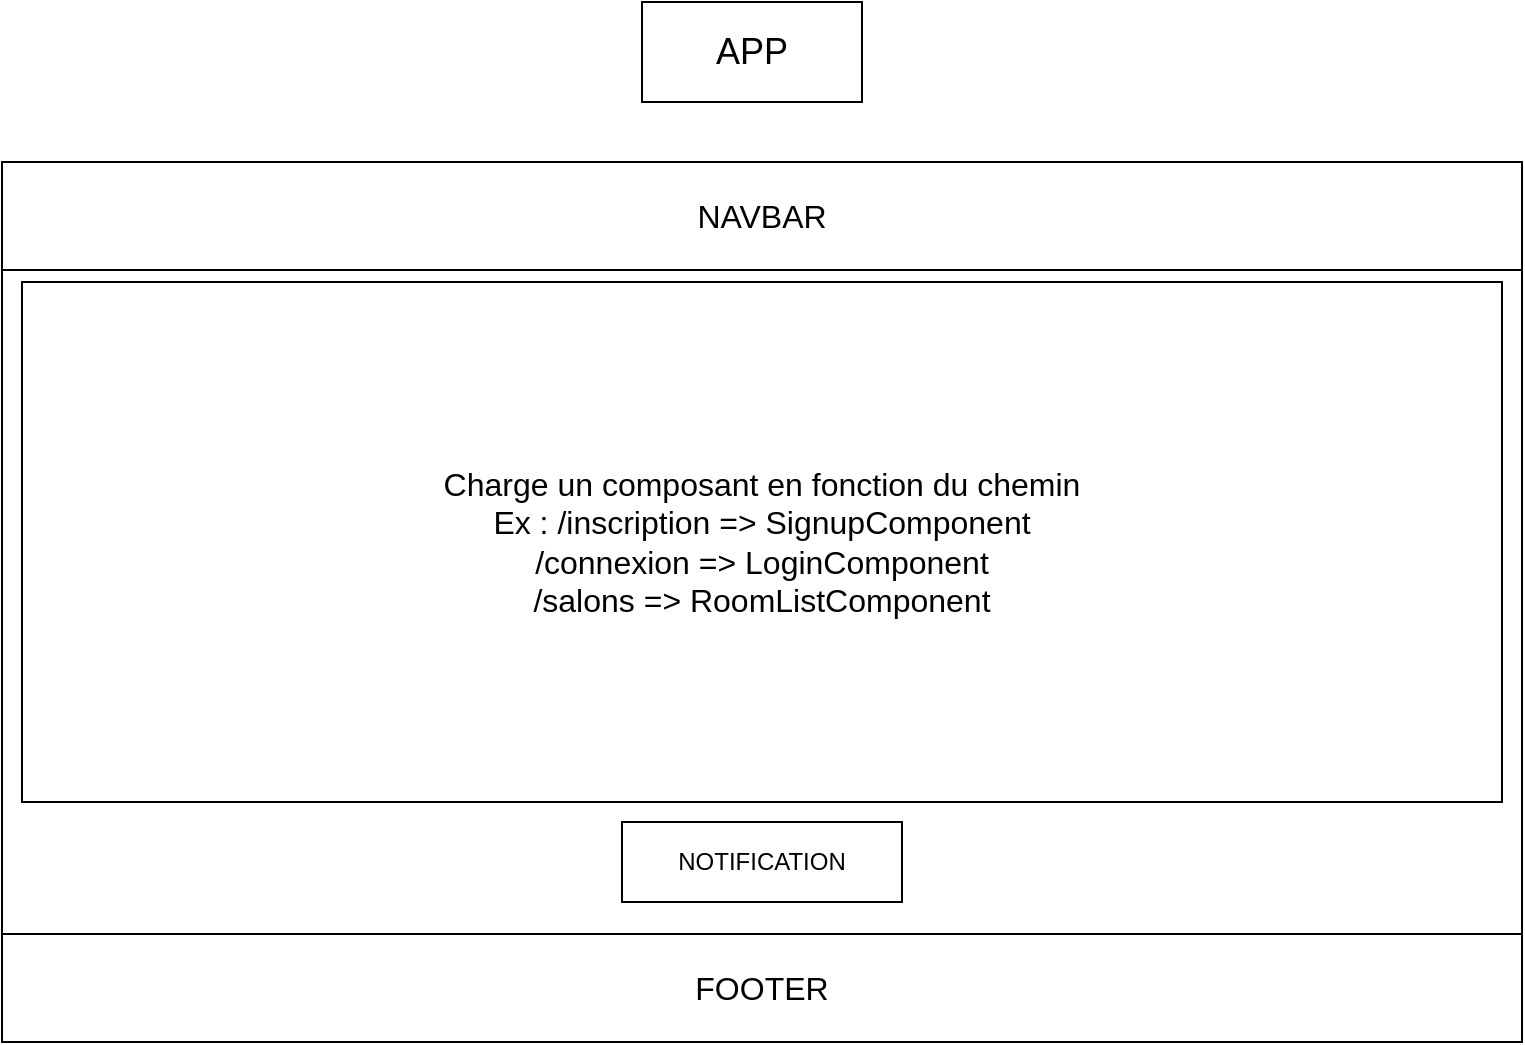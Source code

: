 <mxfile version="13.6.10" type="device"><diagram id="RKZe565ioq60ITheuwRv" name="Page-1"><mxGraphModel dx="1038" dy="531" grid="1" gridSize="10" guides="1" tooltips="1" connect="1" arrows="1" fold="1" page="1" pageScale="1" pageWidth="1169" pageHeight="827" math="0" shadow="0"><root><mxCell id="0"/><mxCell id="1" parent="0"/><mxCell id="4C0-n3m-oz5ucRE_BaTn-1" value="" style="rounded=0;whiteSpace=wrap;html=1;" vertex="1" parent="1"><mxGeometry x="160" y="120" width="760" height="440" as="geometry"/></mxCell><mxCell id="4C0-n3m-oz5ucRE_BaTn-3" value="&lt;font style=&quot;font-size: 16px&quot;&gt;NAVBAR&lt;/font&gt;" style="rounded=0;whiteSpace=wrap;html=1;" vertex="1" parent="1"><mxGeometry x="160" y="120" width="760" height="54" as="geometry"/></mxCell><mxCell id="4C0-n3m-oz5ucRE_BaTn-4" value="&lt;font style=&quot;font-size: 16px&quot;&gt;FOOTER&lt;/font&gt;" style="rounded=0;whiteSpace=wrap;html=1;" vertex="1" parent="1"><mxGeometry x="160" y="506" width="760" height="54" as="geometry"/></mxCell><mxCell id="4C0-n3m-oz5ucRE_BaTn-6" value="NOTIFICATION" style="rounded=0;whiteSpace=wrap;html=1;" vertex="1" parent="1"><mxGeometry x="470" y="450" width="140" height="40" as="geometry"/></mxCell><mxCell id="4C0-n3m-oz5ucRE_BaTn-7" value="&lt;font style=&quot;font-size: 18px&quot;&gt;APP&lt;/font&gt;" style="rounded=0;whiteSpace=wrap;html=1;" vertex="1" parent="1"><mxGeometry x="480" y="40" width="110" height="50" as="geometry"/></mxCell><mxCell id="4C0-n3m-oz5ucRE_BaTn-8" value="&lt;font style=&quot;font-size: 16px&quot;&gt;Charge un composant en fonction du chemin&lt;br&gt;Ex : /inscription =&amp;gt; SignupComponent&lt;br&gt;/connexion =&amp;gt; LoginComponent&lt;br&gt;/salons =&amp;gt; RoomListComponent&lt;br&gt;&lt;/font&gt;" style="rounded=0;whiteSpace=wrap;html=1;" vertex="1" parent="1"><mxGeometry x="170" y="180" width="740" height="260" as="geometry"/></mxCell></root></mxGraphModel></diagram></mxfile>